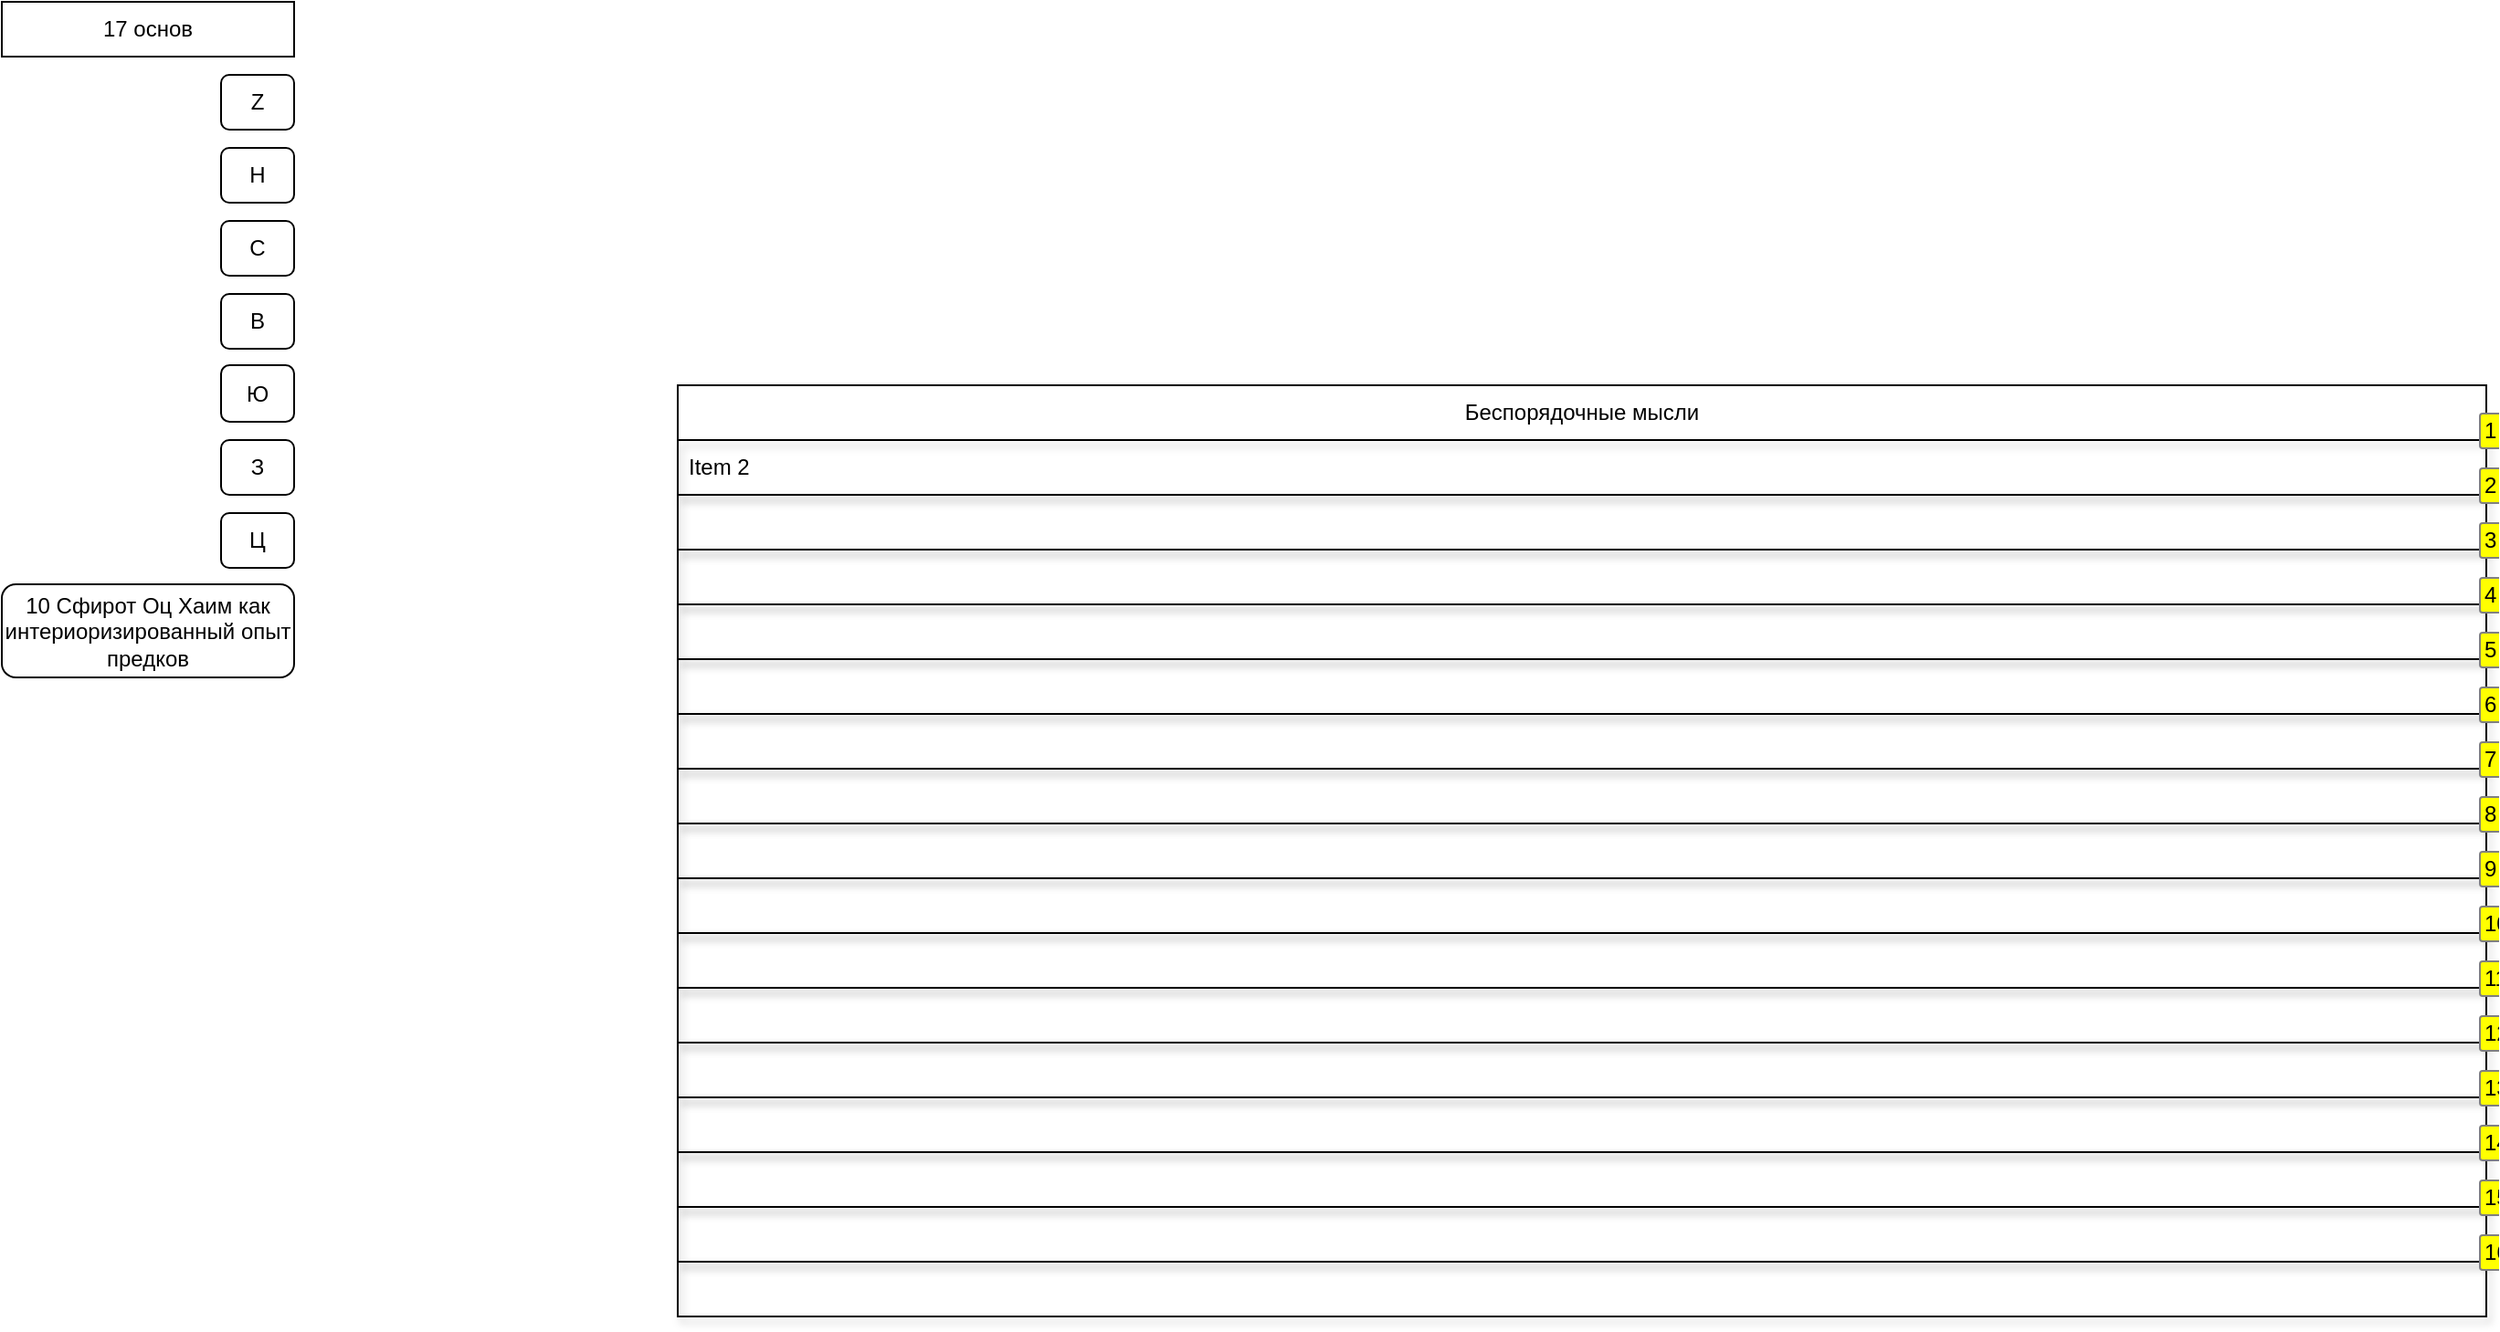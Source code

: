 <mxfile version="21.1.4" type="github">
  <diagram id="6a731a19-8d31-9384-78a2-239565b7b9f0" name="Page-1">
    <mxGraphModel dx="989" dy="510" grid="1" gridSize="10" guides="1" tooltips="1" connect="1" arrows="1" fold="1" page="0" pageScale="1" pageWidth="1169" pageHeight="827" background="none" math="0" shadow="0">
      <root>
        <mxCell id="0" />
        <mxCell id="1" parent="0" />
        <mxCell id="cyxdIKLFSXvYpvOkSSfF-1555" value="&lt;div&gt;17 основ&lt;/div&gt;" style="rounded=0;whiteSpace=wrap;html=1;" parent="1" vertex="1">
          <mxGeometry x="160" y="200" width="160" height="30" as="geometry" />
        </mxCell>
        <mxCell id="cyxdIKLFSXvYpvOkSSfF-1556" value="Z" style="rounded=1;whiteSpace=wrap;html=1;" parent="1" vertex="1">
          <mxGeometry x="280" y="240" width="40" height="30" as="geometry" />
        </mxCell>
        <mxCell id="cyxdIKLFSXvYpvOkSSfF-1557" value="Н" style="rounded=1;whiteSpace=wrap;html=1;" parent="1" vertex="1">
          <mxGeometry x="280" y="280" width="40" height="30" as="geometry" />
        </mxCell>
        <mxCell id="cyxdIKLFSXvYpvOkSSfF-1558" value="С" style="rounded=1;whiteSpace=wrap;html=1;" parent="1" vertex="1">
          <mxGeometry x="280" y="320" width="40" height="30" as="geometry" />
        </mxCell>
        <mxCell id="cyxdIKLFSXvYpvOkSSfF-1559" value="В" style="rounded=1;whiteSpace=wrap;html=1;" parent="1" vertex="1">
          <mxGeometry x="280" y="360" width="40" height="30" as="geometry" />
        </mxCell>
        <mxCell id="cyxdIKLFSXvYpvOkSSfF-1560" value="Ю" style="rounded=1;whiteSpace=wrap;html=1;" parent="1" vertex="1">
          <mxGeometry x="280" y="399" width="40" height="31" as="geometry" />
        </mxCell>
        <mxCell id="cyxdIKLFSXvYpvOkSSfF-1561" value="З" style="rounded=1;whiteSpace=wrap;html=1;" parent="1" vertex="1">
          <mxGeometry x="280" y="440" width="40" height="30" as="geometry" />
        </mxCell>
        <mxCell id="cyxdIKLFSXvYpvOkSSfF-1562" value="10 Сфирот Оц Хаим как интериоризированный опыт предков" style="rounded=1;whiteSpace=wrap;html=1;" parent="1" vertex="1">
          <mxGeometry x="160" y="519" width="160" height="51" as="geometry" />
        </mxCell>
        <mxCell id="cyxdIKLFSXvYpvOkSSfF-1563" value="Ц" style="rounded=1;whiteSpace=wrap;html=1;" parent="1" vertex="1">
          <mxGeometry x="280" y="480" width="40" height="30" as="geometry" />
        </mxCell>
        <mxCell id="cyxdIKLFSXvYpvOkSSfF-1569" value="Беспорядочные мысли" style="swimlane;fontStyle=0;childLayout=stackLayout;horizontal=1;startSize=30;horizontalStack=0;resizeParent=1;resizeParentMax=0;resizeLast=0;collapsible=1;marginBottom=0;whiteSpace=wrap;html=1;swimlaneFillColor=none;gradientColor=none;" parent="1" vertex="1">
          <mxGeometry x="530" y="410" width="990" height="510" as="geometry" />
        </mxCell>
        <mxCell id="cyxdIKLFSXvYpvOkSSfF-1571" value="Item 2" style="text;strokeColor=default;fillColor=none;align=left;verticalAlign=middle;spacingLeft=4;spacingRight=4;overflow=hidden;points=[[0,0.5],[1,0.5]];portConstraint=eastwest;rotatable=0;whiteSpace=wrap;html=1;rounded=0;glass=0;shadow=1;enumerate=1;" parent="cyxdIKLFSXvYpvOkSSfF-1569" vertex="1">
          <mxGeometry y="30" width="990" height="30" as="geometry" />
        </mxCell>
        <mxCell id="hzKDCI59GEQAk2ZXA8S--13" style="text;strokeColor=default;fillColor=none;align=left;verticalAlign=middle;spacingLeft=4;spacingRight=4;overflow=hidden;points=[[0,0.5],[1,0.5]];portConstraint=eastwest;rotatable=0;whiteSpace=wrap;html=1;rounded=0;glass=0;shadow=1;enumerate=1;" vertex="1" parent="cyxdIKLFSXvYpvOkSSfF-1569">
          <mxGeometry y="60" width="990" height="30" as="geometry" />
        </mxCell>
        <mxCell id="hzKDCI59GEQAk2ZXA8S--12" style="text;strokeColor=default;fillColor=none;align=left;verticalAlign=middle;spacingLeft=4;spacingRight=4;overflow=hidden;points=[[0,0.5],[1,0.5]];portConstraint=eastwest;rotatable=0;whiteSpace=wrap;html=1;rounded=0;glass=0;shadow=1;enumerate=1;" vertex="1" parent="cyxdIKLFSXvYpvOkSSfF-1569">
          <mxGeometry y="90" width="990" height="30" as="geometry" />
        </mxCell>
        <mxCell id="hzKDCI59GEQAk2ZXA8S--11" style="text;strokeColor=default;fillColor=none;align=left;verticalAlign=middle;spacingLeft=4;spacingRight=4;overflow=hidden;points=[[0,0.5],[1,0.5]];portConstraint=eastwest;rotatable=0;whiteSpace=wrap;html=1;rounded=0;glass=0;shadow=1;enumerate=1;" vertex="1" parent="cyxdIKLFSXvYpvOkSSfF-1569">
          <mxGeometry y="120" width="990" height="30" as="geometry" />
        </mxCell>
        <mxCell id="hzKDCI59GEQAk2ZXA8S--10" style="text;strokeColor=default;fillColor=none;align=left;verticalAlign=middle;spacingLeft=4;spacingRight=4;overflow=hidden;points=[[0,0.5],[1,0.5]];portConstraint=eastwest;rotatable=0;whiteSpace=wrap;html=1;rounded=0;glass=0;shadow=1;enumerate=1;" vertex="1" parent="cyxdIKLFSXvYpvOkSSfF-1569">
          <mxGeometry y="150" width="990" height="30" as="geometry" />
        </mxCell>
        <mxCell id="hzKDCI59GEQAk2ZXA8S--9" style="text;strokeColor=default;fillColor=none;align=left;verticalAlign=middle;spacingLeft=4;spacingRight=4;overflow=hidden;points=[[0,0.5],[1,0.5]];portConstraint=eastwest;rotatable=0;whiteSpace=wrap;html=1;rounded=0;glass=0;shadow=1;enumerate=1;" vertex="1" parent="cyxdIKLFSXvYpvOkSSfF-1569">
          <mxGeometry y="180" width="990" height="30" as="geometry" />
        </mxCell>
        <mxCell id="hzKDCI59GEQAk2ZXA8S--8" style="text;strokeColor=default;fillColor=none;align=left;verticalAlign=middle;spacingLeft=4;spacingRight=4;overflow=hidden;points=[[0,0.5],[1,0.5]];portConstraint=eastwest;rotatable=0;whiteSpace=wrap;html=1;rounded=0;glass=0;shadow=1;enumerate=1;" vertex="1" parent="cyxdIKLFSXvYpvOkSSfF-1569">
          <mxGeometry y="210" width="990" height="30" as="geometry" />
        </mxCell>
        <mxCell id="hzKDCI59GEQAk2ZXA8S--7" style="text;strokeColor=default;fillColor=none;align=left;verticalAlign=middle;spacingLeft=4;spacingRight=4;overflow=hidden;points=[[0,0.5],[1,0.5]];portConstraint=eastwest;rotatable=0;whiteSpace=wrap;html=1;rounded=0;glass=0;shadow=1;enumerate=1;" vertex="1" parent="cyxdIKLFSXvYpvOkSSfF-1569">
          <mxGeometry y="240" width="990" height="30" as="geometry" />
        </mxCell>
        <mxCell id="hzKDCI59GEQAk2ZXA8S--6" style="text;strokeColor=default;fillColor=none;align=left;verticalAlign=middle;spacingLeft=4;spacingRight=4;overflow=hidden;points=[[0,0.5],[1,0.5]];portConstraint=eastwest;rotatable=0;whiteSpace=wrap;html=1;rounded=0;glass=0;shadow=1;enumerate=1;" vertex="1" parent="cyxdIKLFSXvYpvOkSSfF-1569">
          <mxGeometry y="270" width="990" height="30" as="geometry" />
        </mxCell>
        <mxCell id="hzKDCI59GEQAk2ZXA8S--5" style="text;strokeColor=default;fillColor=none;align=left;verticalAlign=middle;spacingLeft=4;spacingRight=4;overflow=hidden;points=[[0,0.5],[1,0.5]];portConstraint=eastwest;rotatable=0;whiteSpace=wrap;html=1;rounded=0;glass=0;shadow=1;enumerate=1;" vertex="1" parent="cyxdIKLFSXvYpvOkSSfF-1569">
          <mxGeometry y="300" width="990" height="30" as="geometry" />
        </mxCell>
        <mxCell id="hzKDCI59GEQAk2ZXA8S--4" style="text;strokeColor=default;fillColor=none;align=left;verticalAlign=middle;spacingLeft=4;spacingRight=4;overflow=hidden;points=[[0,0.5],[1,0.5]];portConstraint=eastwest;rotatable=0;whiteSpace=wrap;html=1;rounded=0;glass=0;shadow=1;enumerate=1;" vertex="1" parent="cyxdIKLFSXvYpvOkSSfF-1569">
          <mxGeometry y="330" width="990" height="30" as="geometry" />
        </mxCell>
        <mxCell id="hzKDCI59GEQAk2ZXA8S--3" style="text;strokeColor=default;fillColor=none;align=left;verticalAlign=middle;spacingLeft=4;spacingRight=4;overflow=hidden;points=[[0,0.5],[1,0.5]];portConstraint=eastwest;rotatable=0;whiteSpace=wrap;html=1;rounded=0;glass=0;shadow=1;enumerate=1;" vertex="1" parent="cyxdIKLFSXvYpvOkSSfF-1569">
          <mxGeometry y="360" width="990" height="30" as="geometry" />
        </mxCell>
        <mxCell id="hzKDCI59GEQAk2ZXA8S--2" style="text;strokeColor=default;fillColor=none;align=left;verticalAlign=middle;spacingLeft=4;spacingRight=4;overflow=hidden;points=[[0,0.5],[1,0.5]];portConstraint=eastwest;rotatable=0;whiteSpace=wrap;html=1;rounded=0;glass=0;shadow=1;enumerate=1;" vertex="1" parent="cyxdIKLFSXvYpvOkSSfF-1569">
          <mxGeometry y="390" width="990" height="30" as="geometry" />
        </mxCell>
        <mxCell id="hzKDCI59GEQAk2ZXA8S--1" style="text;strokeColor=default;fillColor=none;align=left;verticalAlign=middle;spacingLeft=4;spacingRight=4;overflow=hidden;points=[[0,0.5],[1,0.5]];portConstraint=eastwest;rotatable=0;whiteSpace=wrap;html=1;rounded=0;glass=0;shadow=1;enumerate=1;" vertex="1" parent="cyxdIKLFSXvYpvOkSSfF-1569">
          <mxGeometry y="420" width="990" height="30" as="geometry" />
        </mxCell>
        <mxCell id="hzKDCI59GEQAk2ZXA8S--15" style="text;strokeColor=default;fillColor=none;align=left;verticalAlign=middle;spacingLeft=4;spacingRight=4;overflow=hidden;points=[[0,0.5],[1,0.5]];portConstraint=eastwest;rotatable=0;whiteSpace=wrap;html=1;rounded=0;glass=0;shadow=1;enumerate=1;" vertex="1" parent="cyxdIKLFSXvYpvOkSSfF-1569">
          <mxGeometry y="450" width="990" height="30" as="geometry" />
        </mxCell>
        <mxCell id="hzKDCI59GEQAk2ZXA8S--14" style="text;strokeColor=default;fillColor=none;align=left;verticalAlign=middle;spacingLeft=4;spacingRight=4;overflow=hidden;points=[[0,0.5],[1,0.5]];portConstraint=eastwest;rotatable=0;whiteSpace=wrap;html=1;rounded=0;glass=0;shadow=1;enumerate=1;" vertex="1" parent="cyxdIKLFSXvYpvOkSSfF-1569">
          <mxGeometry y="480" width="990" height="30" as="geometry" />
        </mxCell>
      </root>
    </mxGraphModel>
  </diagram>
</mxfile>
